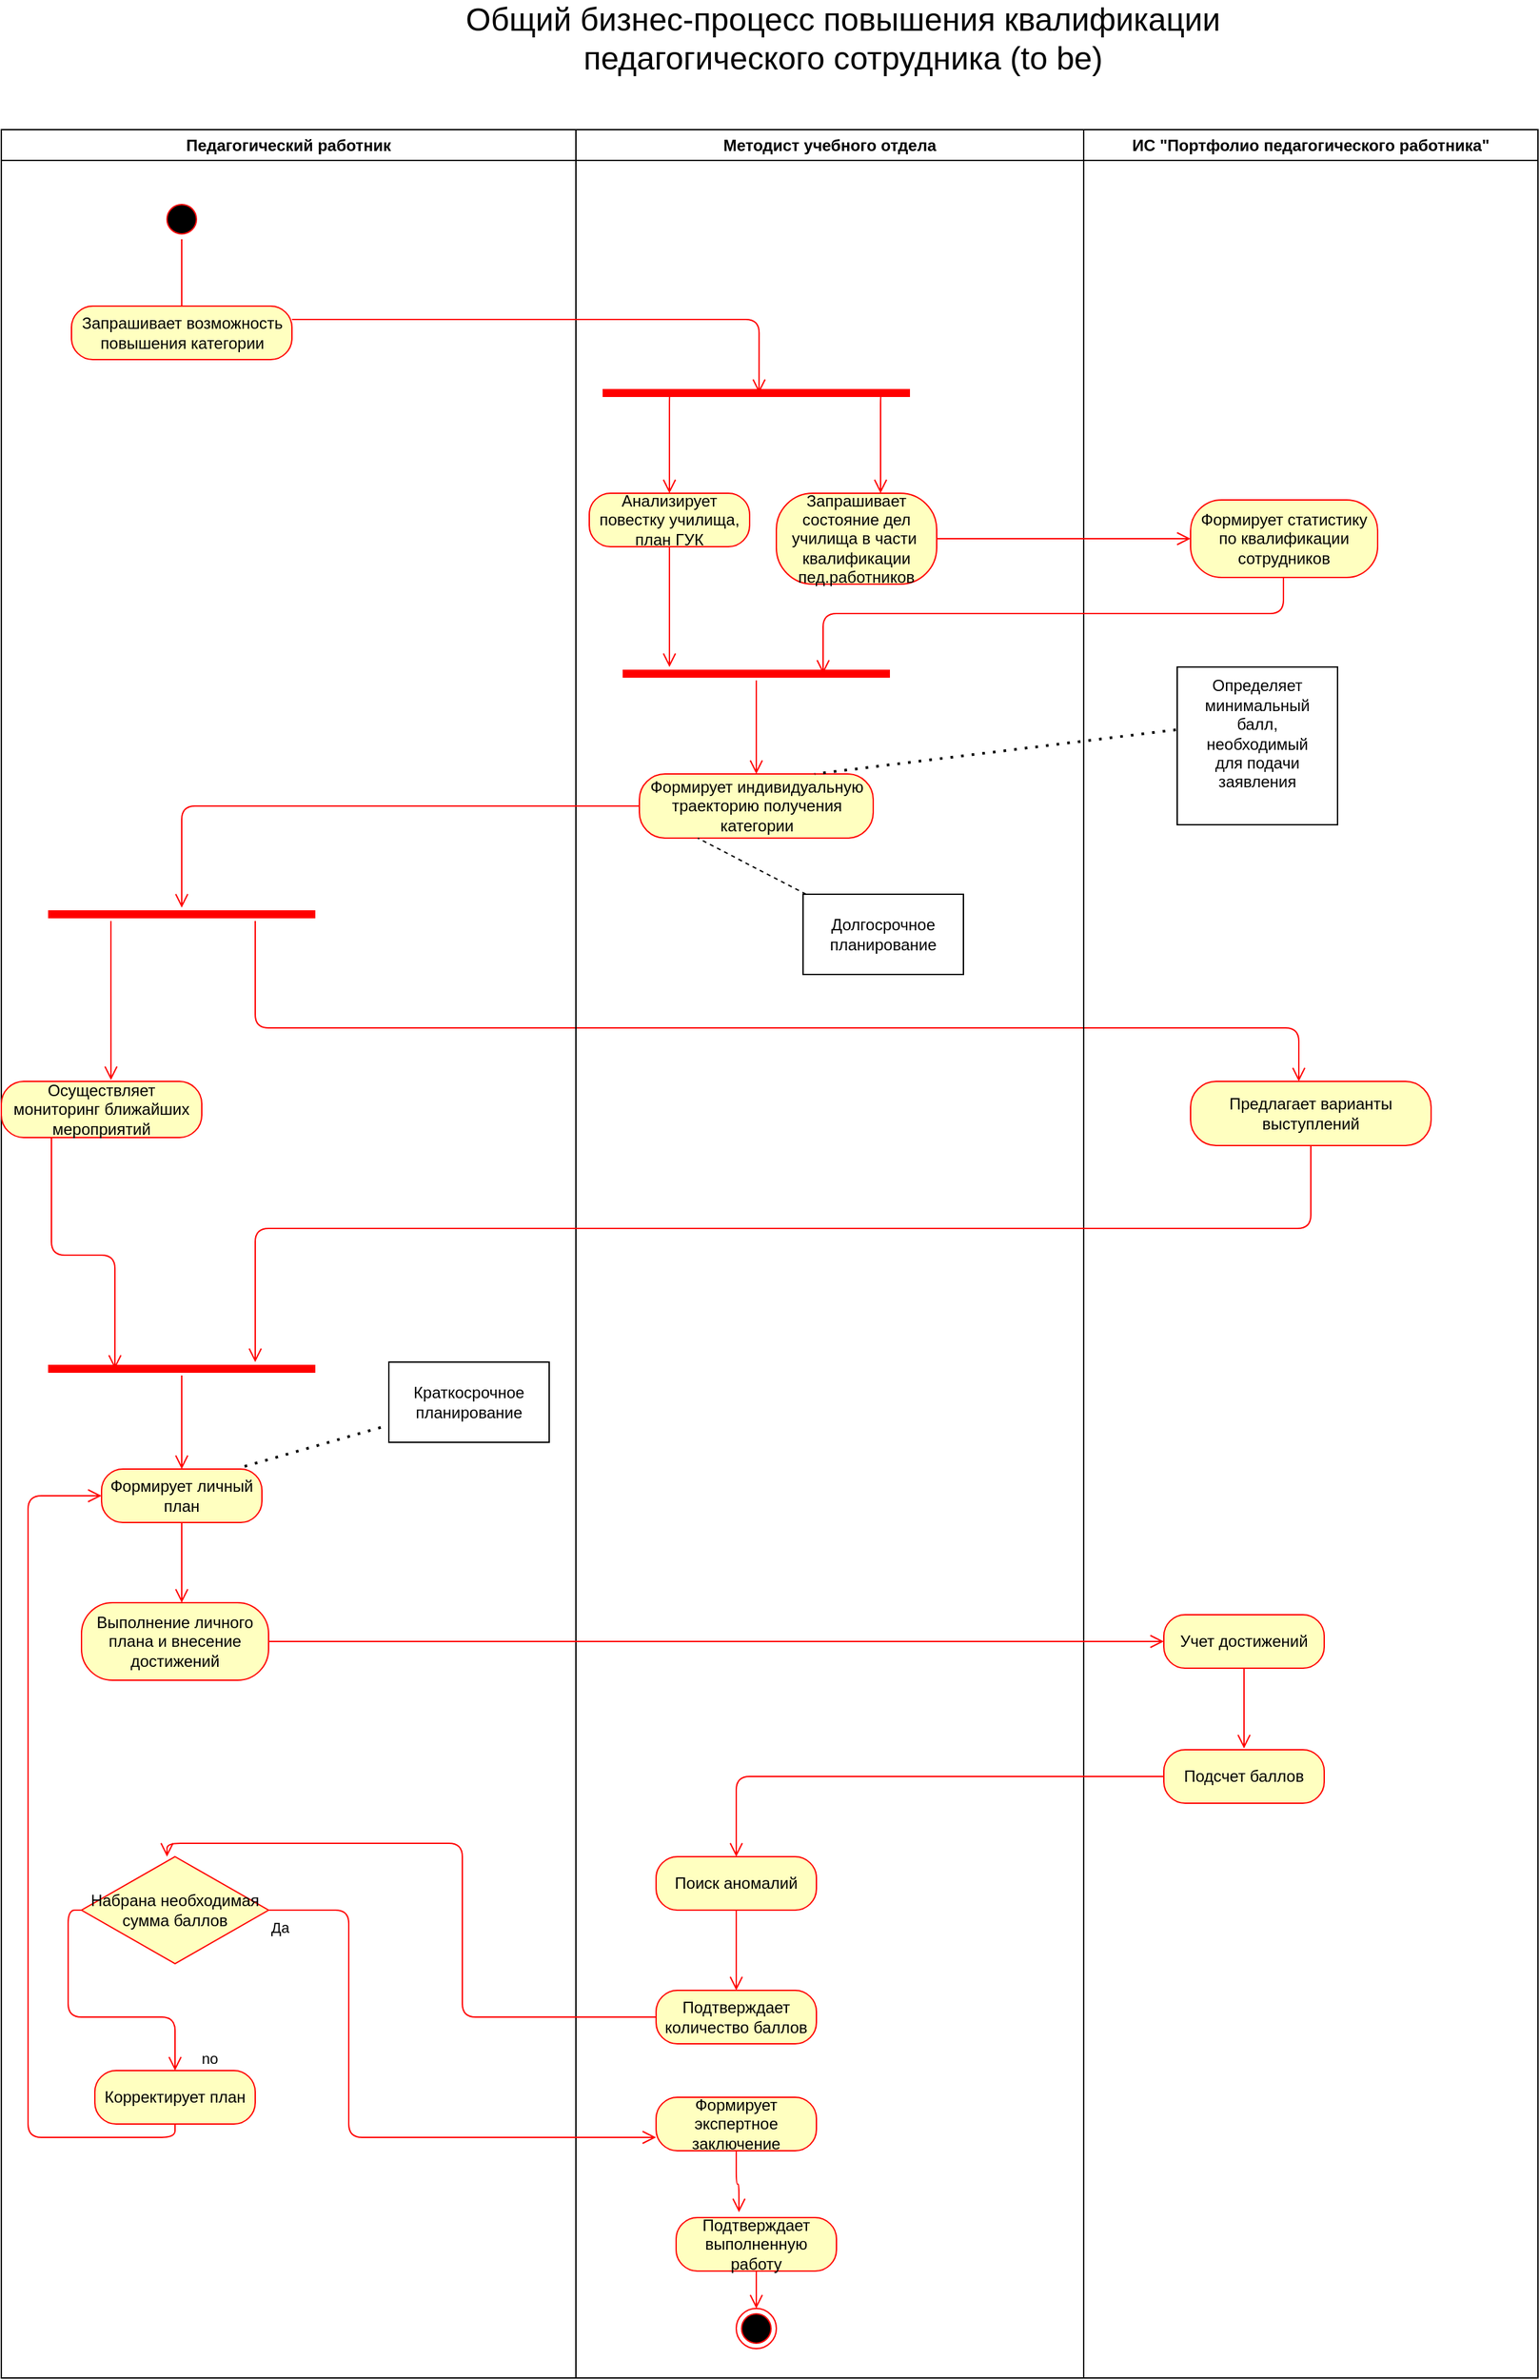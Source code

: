 <mxfile version="14.6.6" type="github">
  <diagram name="Page-1" id="e7e014a7-5840-1c2e-5031-d8a46d1fe8dd">
    <mxGraphModel dx="1422" dy="762" grid="1" gridSize="10" guides="1" tooltips="1" connect="1" arrows="1" fold="1" page="1" pageScale="1" pageWidth="1169" pageHeight="826" background="#ffffff" math="0" shadow="0">
      <root>
        <mxCell id="0" />
        <mxCell id="1" parent="0" />
        <mxCell id="2" value="Педагогический работник" style="swimlane;whiteSpace=wrap" parent="1" vertex="1">
          <mxGeometry x="50" y="128" width="430" height="1682" as="geometry" />
        </mxCell>
        <mxCell id="Ka7XM5IuNzu1x7Nwei8n-47" value="" style="ellipse;html=1;shape=startState;fillColor=#000000;strokeColor=#ff0000;" parent="2" vertex="1">
          <mxGeometry x="120" y="52" width="30" height="30" as="geometry" />
        </mxCell>
        <mxCell id="Ka7XM5IuNzu1x7Nwei8n-48" value="" style="edgeStyle=orthogonalEdgeStyle;html=1;verticalAlign=bottom;endArrow=open;endSize=8;strokeColor=#ff0000;" parent="2" source="Ka7XM5IuNzu1x7Nwei8n-47" edge="1">
          <mxGeometry relative="1" as="geometry">
            <mxPoint x="135" y="162" as="targetPoint" />
          </mxGeometry>
        </mxCell>
        <mxCell id="Ka7XM5IuNzu1x7Nwei8n-49" value="Запрашивает возможность повышения категории" style="rounded=1;whiteSpace=wrap;html=1;arcSize=40;fontColor=#000000;fillColor=#ffffc0;strokeColor=#ff0000;" parent="2" vertex="1">
          <mxGeometry x="52.5" y="132" width="165" height="40" as="geometry" />
        </mxCell>
        <mxCell id="Ka7XM5IuNzu1x7Nwei8n-71" value="Осуществляет мониторинг ближайших мероприятий" style="rounded=1;whiteSpace=wrap;html=1;arcSize=40;fontColor=#000000;fillColor=#ffffc0;strokeColor=#ff0000;" parent="2" vertex="1">
          <mxGeometry y="712" width="150" height="42" as="geometry" />
        </mxCell>
        <mxCell id="Ka7XM5IuNzu1x7Nwei8n-73" value="" style="shape=line;html=1;strokeWidth=6;strokeColor=#ff0000;" parent="2" vertex="1">
          <mxGeometry x="35" y="582" width="200" height="10" as="geometry" />
        </mxCell>
        <mxCell id="Ka7XM5IuNzu1x7Nwei8n-74" value="" style="edgeStyle=orthogonalEdgeStyle;html=1;verticalAlign=bottom;endArrow=open;endSize=8;strokeColor=#ff0000;entryX=0.547;entryY=-0.024;entryDx=0;entryDy=0;entryPerimeter=0;" parent="2" source="Ka7XM5IuNzu1x7Nwei8n-73" target="Ka7XM5IuNzu1x7Nwei8n-71" edge="1">
          <mxGeometry relative="1" as="geometry">
            <mxPoint x="80" y="662" as="targetPoint" />
            <Array as="points">
              <mxPoint x="82" y="632" />
              <mxPoint x="82" y="632" />
            </Array>
          </mxGeometry>
        </mxCell>
        <mxCell id="Ka7XM5IuNzu1x7Nwei8n-83" value="" style="shape=line;html=1;strokeWidth=6;strokeColor=#ff0000;" parent="2" vertex="1">
          <mxGeometry x="35" y="922" width="200" height="10" as="geometry" />
        </mxCell>
        <mxCell id="Ka7XM5IuNzu1x7Nwei8n-84" value="" style="edgeStyle=orthogonalEdgeStyle;html=1;verticalAlign=bottom;endArrow=open;endSize=8;strokeColor=#ff0000;" parent="2" source="Ka7XM5IuNzu1x7Nwei8n-83" edge="1">
          <mxGeometry relative="1" as="geometry">
            <mxPoint x="135" y="1002" as="targetPoint" />
          </mxGeometry>
        </mxCell>
        <mxCell id="Ka7XM5IuNzu1x7Nwei8n-90" value="" style="edgeStyle=orthogonalEdgeStyle;html=1;verticalAlign=bottom;endArrow=open;endSize=8;strokeColor=#ff0000;entryX=0.45;entryY=0;entryDx=0;entryDy=0;entryPerimeter=0;" parent="2" target="Ka7XM5IuNzu1x7Nwei8n-85" edge="1">
          <mxGeometry relative="1" as="geometry">
            <mxPoint x="1000" y="692" as="targetPoint" />
            <mxPoint x="190" y="592" as="sourcePoint" />
            <Array as="points">
              <mxPoint x="190" y="672" />
              <mxPoint x="971" y="672" />
            </Array>
          </mxGeometry>
        </mxCell>
        <mxCell id="Ka7XM5IuNzu1x7Nwei8n-86" value="" style="edgeStyle=orthogonalEdgeStyle;html=1;verticalAlign=bottom;endArrow=open;endSize=8;strokeColor=#ff0000;exitX=0.25;exitY=1;exitDx=0;exitDy=0;entryX=0.25;entryY=0.5;entryDx=0;entryDy=0;entryPerimeter=0;" parent="2" source="Ka7XM5IuNzu1x7Nwei8n-71" target="Ka7XM5IuNzu1x7Nwei8n-83" edge="1">
          <mxGeometry relative="1" as="geometry">
            <mxPoint x="1030" y="842" as="targetPoint" />
            <Array as="points">
              <mxPoint x="38" y="842" />
              <mxPoint x="85" y="842" />
            </Array>
          </mxGeometry>
        </mxCell>
        <mxCell id="Ka7XM5IuNzu1x7Nwei8n-94" value="Формирует личный план" style="rounded=1;whiteSpace=wrap;html=1;arcSize=40;fontColor=#000000;fillColor=#ffffc0;strokeColor=#ff0000;" parent="2" vertex="1">
          <mxGeometry x="75" y="1002" width="120" height="40" as="geometry" />
        </mxCell>
        <mxCell id="Ka7XM5IuNzu1x7Nwei8n-95" value="" style="edgeStyle=orthogonalEdgeStyle;html=1;verticalAlign=bottom;endArrow=open;endSize=8;strokeColor=#ff0000;" parent="2" source="Ka7XM5IuNzu1x7Nwei8n-94" edge="1">
          <mxGeometry relative="1" as="geometry">
            <mxPoint x="135" y="1102" as="targetPoint" />
          </mxGeometry>
        </mxCell>
        <mxCell id="Ka7XM5IuNzu1x7Nwei8n-99" value="Выполнение личного плана и внесение достижений" style="rounded=1;whiteSpace=wrap;html=1;arcSize=40;fontColor=#000000;fillColor=#ffffc0;strokeColor=#ff0000;" parent="2" vertex="1">
          <mxGeometry x="60" y="1102" width="140" height="58" as="geometry" />
        </mxCell>
        <mxCell id="Ka7XM5IuNzu1x7Nwei8n-108" value="Набрана необходимая сумма баллов" style="rhombus;whiteSpace=wrap;html=1;fillColor=#ffffc0;strokeColor=#ff0000;" parent="2" vertex="1">
          <mxGeometry x="60" y="1292" width="140" height="80" as="geometry" />
        </mxCell>
        <mxCell id="Ka7XM5IuNzu1x7Nwei8n-118" value="Корректирует план" style="rounded=1;whiteSpace=wrap;html=1;arcSize=40;fontColor=#000000;fillColor=#ffffc0;strokeColor=#ff0000;" parent="2" vertex="1">
          <mxGeometry x="70" y="1452" width="120" height="40" as="geometry" />
        </mxCell>
        <mxCell id="Ka7XM5IuNzu1x7Nwei8n-109" value="no" style="edgeStyle=orthogonalEdgeStyle;html=1;align=left;verticalAlign=bottom;endArrow=open;endSize=8;strokeColor=#ff0000;exitX=0;exitY=0.5;exitDx=0;exitDy=0;" parent="2" source="Ka7XM5IuNzu1x7Nwei8n-108" target="Ka7XM5IuNzu1x7Nwei8n-118" edge="1">
          <mxGeometry x="0.6" y="-20" relative="1" as="geometry">
            <mxPoint x="130" y="1462" as="targetPoint" />
            <mxPoint x="20" y="20" as="offset" />
          </mxGeometry>
        </mxCell>
        <mxCell id="Ka7XM5IuNzu1x7Nwei8n-120" value="" style="edgeStyle=orthogonalEdgeStyle;html=1;verticalAlign=bottom;endArrow=open;endSize=8;strokeColor=#ff0000;exitX=0.5;exitY=1;exitDx=0;exitDy=0;entryX=0;entryY=0.5;entryDx=0;entryDy=0;" parent="2" source="Ka7XM5IuNzu1x7Nwei8n-118" target="Ka7XM5IuNzu1x7Nwei8n-94" edge="1">
          <mxGeometry relative="1" as="geometry">
            <mxPoint x="530" y="1372" as="targetPoint" />
            <mxPoint x="530" y="1312" as="sourcePoint" />
            <Array as="points">
              <mxPoint x="130" y="1502" />
              <mxPoint x="20" y="1502" />
              <mxPoint x="20" y="1022" />
            </Array>
          </mxGeometry>
        </mxCell>
        <mxCell id="Ka7XM5IuNzu1x7Nwei8n-97" value="" style="rounded=0;whiteSpace=wrap;html=1;" parent="2" vertex="1">
          <mxGeometry x="290" y="922" width="120" height="60" as="geometry" />
        </mxCell>
        <mxCell id="Ka7XM5IuNzu1x7Nwei8n-96" value="" style="endArrow=none;dashed=1;html=1;dashPattern=1 3;strokeWidth=2;exitX=0.892;exitY=-0.05;exitDx=0;exitDy=0;exitPerimeter=0;" parent="2" source="Ka7XM5IuNzu1x7Nwei8n-94" target="Ka7XM5IuNzu1x7Nwei8n-97" edge="1">
          <mxGeometry width="50" height="50" relative="1" as="geometry">
            <mxPoint x="510" y="862" as="sourcePoint" />
            <mxPoint x="280" y="962" as="targetPoint" />
          </mxGeometry>
        </mxCell>
        <mxCell id="Ka7XM5IuNzu1x7Nwei8n-98" value="Краткосрочное планирование" style="text;html=1;strokeColor=none;fillColor=none;align=center;verticalAlign=middle;whiteSpace=wrap;rounded=0;" parent="2" vertex="1">
          <mxGeometry x="330" y="942" width="40" height="20" as="geometry" />
        </mxCell>
        <mxCell id="4" value="Методист учебного отдела" style="swimlane;whiteSpace=wrap" parent="1" vertex="1">
          <mxGeometry x="480" y="128" width="380" height="1682" as="geometry" />
        </mxCell>
        <mxCell id="Ka7XM5IuNzu1x7Nwei8n-51" value="&lt;div&gt;Запрашивает&lt;/div&gt;&lt;div&gt;состояние дел училища в части&amp;nbsp; квалификации пед.работников&lt;br&gt;&lt;/div&gt;" style="rounded=1;whiteSpace=wrap;html=1;arcSize=40;fontColor=#000000;fillColor=#ffffc0;strokeColor=#ff0000;" parent="4" vertex="1">
          <mxGeometry x="150" y="272" width="120" height="68" as="geometry" />
        </mxCell>
        <mxCell id="Ka7XM5IuNzu1x7Nwei8n-55" value="" style="shape=line;html=1;strokeWidth=6;strokeColor=#ff0000;" parent="4" vertex="1">
          <mxGeometry x="20" y="192" width="230" height="10" as="geometry" />
        </mxCell>
        <mxCell id="Ka7XM5IuNzu1x7Nwei8n-56" value="" style="edgeStyle=orthogonalEdgeStyle;html=1;verticalAlign=bottom;endArrow=open;endSize=8;strokeColor=#ff0000;exitX=0.222;exitY=0.3;exitDx=0;exitDy=0;exitPerimeter=0;entryX=0.5;entryY=0;entryDx=0;entryDy=0;" parent="4" source="Ka7XM5IuNzu1x7Nwei8n-55" edge="1" target="Ka7XM5IuNzu1x7Nwei8n-59">
          <mxGeometry relative="1" as="geometry">
            <mxPoint x="197" y="272" as="targetPoint" />
            <Array as="points">
              <mxPoint x="71" y="197" />
              <mxPoint x="70" y="197" />
            </Array>
          </mxGeometry>
        </mxCell>
        <mxCell id="Ka7XM5IuNzu1x7Nwei8n-59" value="Анализирует повестку училища, план ГУК" style="rounded=1;whiteSpace=wrap;html=1;arcSize=40;fontColor=#000000;fillColor=#ffffc0;strokeColor=#ff0000;" parent="4" vertex="1">
          <mxGeometry x="10" y="272" width="120" height="40" as="geometry" />
        </mxCell>
        <mxCell id="Ka7XM5IuNzu1x7Nwei8n-60" value="" style="edgeStyle=orthogonalEdgeStyle;html=1;verticalAlign=bottom;endArrow=open;endSize=8;strokeColor=#ff0000;" parent="4" source="Ka7XM5IuNzu1x7Nwei8n-59" edge="1">
          <mxGeometry relative="1" as="geometry">
            <mxPoint x="70" y="402" as="targetPoint" />
            <Array as="points">
              <mxPoint x="70" y="372" />
            </Array>
          </mxGeometry>
        </mxCell>
        <mxCell id="Ka7XM5IuNzu1x7Nwei8n-65" value="" style="shape=line;html=1;strokeWidth=6;strokeColor=#ff0000;" parent="4" vertex="1">
          <mxGeometry x="35" y="402" width="200" height="10" as="geometry" />
        </mxCell>
        <mxCell id="Ka7XM5IuNzu1x7Nwei8n-66" value="" style="edgeStyle=orthogonalEdgeStyle;html=1;verticalAlign=bottom;endArrow=open;endSize=8;strokeColor=#ff0000;" parent="4" source="Ka7XM5IuNzu1x7Nwei8n-65" edge="1">
          <mxGeometry relative="1" as="geometry">
            <mxPoint x="135" y="482" as="targetPoint" />
          </mxGeometry>
        </mxCell>
        <mxCell id="Ka7XM5IuNzu1x7Nwei8n-69" value="Формирует индивидуальную траекторию получения категории" style="rounded=1;whiteSpace=wrap;html=1;arcSize=40;fontColor=#000000;fillColor=#ffffc0;strokeColor=#ff0000;" parent="4" vertex="1">
          <mxGeometry x="47.5" y="482" width="175" height="48" as="geometry" />
        </mxCell>
        <mxCell id="Ka7XM5IuNzu1x7Nwei8n-112" value="Поиск аномалий" style="rounded=1;whiteSpace=wrap;html=1;arcSize=40;fontColor=#000000;fillColor=#ffffc0;strokeColor=#ff0000;" parent="4" vertex="1">
          <mxGeometry x="60" y="1292" width="120" height="40" as="geometry" />
        </mxCell>
        <mxCell id="Ka7XM5IuNzu1x7Nwei8n-116" value="Подтверждает количество баллов" style="rounded=1;whiteSpace=wrap;html=1;arcSize=40;fontColor=#000000;fillColor=#ffffc0;strokeColor=#ff0000;" parent="4" vertex="1">
          <mxGeometry x="60" y="1392" width="120" height="40" as="geometry" />
        </mxCell>
        <mxCell id="Ka7XM5IuNzu1x7Nwei8n-115" value="" style="edgeStyle=orthogonalEdgeStyle;html=1;verticalAlign=bottom;endArrow=open;endSize=8;strokeColor=#ff0000;entryX=0.5;entryY=0;entryDx=0;entryDy=0;exitX=0.5;exitY=1;exitDx=0;exitDy=0;" parent="4" source="Ka7XM5IuNzu1x7Nwei8n-112" target="Ka7XM5IuNzu1x7Nwei8n-116" edge="1">
          <mxGeometry relative="1" as="geometry">
            <mxPoint x="410" y="1392" as="targetPoint" />
            <Array as="points">
              <mxPoint x="120" y="1362" />
              <mxPoint x="120" y="1362" />
            </Array>
          </mxGeometry>
        </mxCell>
        <mxCell id="Ka7XM5IuNzu1x7Nwei8n-111" value="Формирует экспертное заключение" style="rounded=1;whiteSpace=wrap;html=1;arcSize=40;fontColor=#000000;fillColor=#ffffc0;strokeColor=#ff0000;" parent="4" vertex="1">
          <mxGeometry x="60" y="1472" width="120" height="40" as="geometry" />
        </mxCell>
        <mxCell id="Ka7XM5IuNzu1x7Nwei8n-121" value="Подтверждает выполненную работу" style="rounded=1;whiteSpace=wrap;html=1;arcSize=40;fontColor=#000000;fillColor=#ffffc0;strokeColor=#ff0000;" parent="4" vertex="1">
          <mxGeometry x="75" y="1562" width="120" height="40" as="geometry" />
        </mxCell>
        <mxCell id="Ka7XM5IuNzu1x7Nwei8n-124" value="" style="edgeStyle=orthogonalEdgeStyle;html=1;verticalAlign=bottom;endArrow=open;endSize=8;strokeColor=#ff0000;exitX=0.5;exitY=1;exitDx=0;exitDy=0;entryX=0.392;entryY=-0.1;entryDx=0;entryDy=0;entryPerimeter=0;" parent="4" source="Ka7XM5IuNzu1x7Nwei8n-111" target="Ka7XM5IuNzu1x7Nwei8n-121" edge="1">
          <mxGeometry relative="1" as="geometry">
            <mxPoint x="-60" y="1552" as="targetPoint" />
            <mxPoint x="-60" y="1492" as="sourcePoint" />
          </mxGeometry>
        </mxCell>
        <mxCell id="Ka7XM5IuNzu1x7Nwei8n-125" value="" style="ellipse;html=1;shape=endState;fillColor=#000000;strokeColor=#ff0000;" parent="4" vertex="1">
          <mxGeometry x="120" y="1630" width="30" height="30" as="geometry" />
        </mxCell>
        <mxCell id="Ka7XM5IuNzu1x7Nwei8n-126" value="" style="edgeStyle=orthogonalEdgeStyle;html=1;verticalAlign=bottom;endArrow=open;endSize=8;strokeColor=#ff0000;" parent="4" source="Ka7XM5IuNzu1x7Nwei8n-121" target="Ka7XM5IuNzu1x7Nwei8n-125" edge="1">
          <mxGeometry relative="1" as="geometry">
            <mxPoint x="780" y="1740" as="targetPoint" />
            <mxPoint x="780" y="1680" as="sourcePoint" />
          </mxGeometry>
        </mxCell>
        <mxCell id="Ka7XM5IuNzu1x7Nwei8n-81" value="" style="rounded=0;whiteSpace=wrap;html=1;" parent="4" vertex="1">
          <mxGeometry x="170" y="572" width="120" height="60" as="geometry" />
        </mxCell>
        <mxCell id="Ka7XM5IuNzu1x7Nwei8n-82" value="Долгосрочное планирование" style="text;html=1;strokeColor=none;fillColor=none;align=center;verticalAlign=middle;whiteSpace=wrap;rounded=0;" parent="4" vertex="1">
          <mxGeometry x="210" y="592" width="40" height="20" as="geometry" />
        </mxCell>
        <mxCell id="Ka7XM5IuNzu1x7Nwei8n-80" value="" style="endArrow=none;dashed=1;html=1;entryX=0.25;entryY=1;entryDx=0;entryDy=0;" parent="4" target="Ka7XM5IuNzu1x7Nwei8n-69" edge="1" source="Ka7XM5IuNzu1x7Nwei8n-81">
          <mxGeometry width="50" height="50" relative="1" as="geometry">
            <mxPoint x="-40" y="422" as="sourcePoint" />
            <mxPoint x="-30" y="592" as="targetPoint" />
          </mxGeometry>
        </mxCell>
        <mxCell id="Ka7XM5IuNzu1x7Nwei8n-41" value="ИС &quot;Портфолио педагогического работника&quot;" style="swimlane;whiteSpace=wrap" parent="1" vertex="1">
          <mxGeometry x="860" y="128" width="340" height="1682" as="geometry" />
        </mxCell>
        <mxCell id="Ka7XM5IuNzu1x7Nwei8n-53" value="Формирует статистику по квалификации сотрудников" style="rounded=1;whiteSpace=wrap;html=1;arcSize=40;fontColor=#000000;fillColor=#ffffc0;strokeColor=#ff0000;" parent="Ka7XM5IuNzu1x7Nwei8n-41" vertex="1">
          <mxGeometry x="80" y="277" width="140" height="58" as="geometry" />
        </mxCell>
        <mxCell id="Ka7XM5IuNzu1x7Nwei8n-68" value="" style="edgeStyle=orthogonalEdgeStyle;html=1;verticalAlign=bottom;endArrow=open;endSize=8;strokeColor=#ff0000;entryX=0.75;entryY=0.5;entryDx=0;entryDy=0;entryPerimeter=0;" parent="Ka7XM5IuNzu1x7Nwei8n-41" target="Ka7XM5IuNzu1x7Nwei8n-65" edge="1">
          <mxGeometry relative="1" as="geometry">
            <mxPoint x="149.5" y="395" as="targetPoint" />
            <mxPoint x="149.5" y="335" as="sourcePoint" />
            <Array as="points">
              <mxPoint x="150" y="362" />
              <mxPoint x="-195" y="362" />
            </Array>
          </mxGeometry>
        </mxCell>
        <mxCell id="Ka7XM5IuNzu1x7Nwei8n-85" value="Предлагает варианты выступлений" style="rounded=1;whiteSpace=wrap;html=1;arcSize=40;fontColor=#000000;fillColor=#ffffc0;strokeColor=#ff0000;" parent="Ka7XM5IuNzu1x7Nwei8n-41" vertex="1">
          <mxGeometry x="80" y="712" width="180" height="48" as="geometry" />
        </mxCell>
        <mxCell id="Ka7XM5IuNzu1x7Nwei8n-103" value="Определяет минимальный балл, необходимый для подачи заявления" style="text;html=1;strokeColor=none;fillColor=none;align=center;verticalAlign=middle;whiteSpace=wrap;rounded=0;" parent="Ka7XM5IuNzu1x7Nwei8n-41" vertex="1">
          <mxGeometry x="110" y="442" width="40" height="20" as="geometry" />
        </mxCell>
        <mxCell id="Ka7XM5IuNzu1x7Nwei8n-104" value="Учет достижений" style="rounded=1;whiteSpace=wrap;html=1;arcSize=40;fontColor=#000000;fillColor=#ffffc0;strokeColor=#ff0000;" parent="Ka7XM5IuNzu1x7Nwei8n-41" vertex="1">
          <mxGeometry x="60" y="1111" width="120" height="40" as="geometry" />
        </mxCell>
        <mxCell id="Ka7XM5IuNzu1x7Nwei8n-105" value="" style="edgeStyle=orthogonalEdgeStyle;html=1;verticalAlign=bottom;endArrow=open;endSize=8;strokeColor=#ff0000;" parent="Ka7XM5IuNzu1x7Nwei8n-41" source="Ka7XM5IuNzu1x7Nwei8n-104" edge="1">
          <mxGeometry relative="1" as="geometry">
            <mxPoint x="120" y="1211" as="targetPoint" />
          </mxGeometry>
        </mxCell>
        <mxCell id="Ka7XM5IuNzu1x7Nwei8n-106" value="Подсчет баллов" style="rounded=1;whiteSpace=wrap;html=1;arcSize=40;fontColor=#000000;fillColor=#ffffc0;strokeColor=#ff0000;" parent="Ka7XM5IuNzu1x7Nwei8n-41" vertex="1">
          <mxGeometry x="60" y="1212" width="120" height="40" as="geometry" />
        </mxCell>
        <mxCell id="Ka7XM5IuNzu1x7Nwei8n-102" value="" style="rounded=0;whiteSpace=wrap;html=1;fillColor=none;" parent="Ka7XM5IuNzu1x7Nwei8n-41" vertex="1">
          <mxGeometry x="70" y="402" width="120" height="118" as="geometry" />
        </mxCell>
        <mxCell id="Ka7XM5IuNzu1x7Nwei8n-50" value="" style="edgeStyle=orthogonalEdgeStyle;html=1;verticalAlign=bottom;endArrow=open;endSize=8;strokeColor=#ff0000;entryX=0.509;entryY=0.5;entryDx=0;entryDy=0;entryPerimeter=0;" parent="1" source="Ka7XM5IuNzu1x7Nwei8n-49" target="Ka7XM5IuNzu1x7Nwei8n-55" edge="1">
          <mxGeometry relative="1" as="geometry">
            <mxPoint x="680" y="325" as="targetPoint" />
            <Array as="points">
              <mxPoint x="617" y="270" />
            </Array>
          </mxGeometry>
        </mxCell>
        <mxCell id="Ka7XM5IuNzu1x7Nwei8n-52" value="" style="edgeStyle=orthogonalEdgeStyle;html=1;verticalAlign=bottom;endArrow=open;endSize=8;strokeColor=#ff0000;entryX=0;entryY=0.5;entryDx=0;entryDy=0;" parent="1" source="Ka7XM5IuNzu1x7Nwei8n-51" target="Ka7XM5IuNzu1x7Nwei8n-53" edge="1">
          <mxGeometry relative="1" as="geometry">
            <mxPoint x="780" y="390" as="targetPoint" />
          </mxGeometry>
        </mxCell>
        <mxCell id="Ka7XM5IuNzu1x7Nwei8n-58" value="" style="edgeStyle=orthogonalEdgeStyle;html=1;verticalAlign=bottom;endArrow=open;endSize=8;strokeColor=#ff0000;exitX=0.913;exitY=0.7;exitDx=0;exitDy=0;exitPerimeter=0;" parent="1" source="Ka7XM5IuNzu1x7Nwei8n-55" edge="1">
          <mxGeometry relative="1" as="geometry">
            <mxPoint x="708" y="400" as="targetPoint" />
            <Array as="points">
              <mxPoint x="710" y="325" />
              <mxPoint x="708" y="325" />
            </Array>
          </mxGeometry>
        </mxCell>
        <mxCell id="Ka7XM5IuNzu1x7Nwei8n-70" value="" style="edgeStyle=orthogonalEdgeStyle;html=1;verticalAlign=bottom;endArrow=open;endSize=8;strokeColor=#ff0000;" parent="1" source="Ka7XM5IuNzu1x7Nwei8n-69" target="Ka7XM5IuNzu1x7Nwei8n-73" edge="1">
          <mxGeometry relative="1" as="geometry">
            <mxPoint x="490" y="634" as="targetPoint" />
          </mxGeometry>
        </mxCell>
        <mxCell id="Ka7XM5IuNzu1x7Nwei8n-79" value="" style="edgeStyle=orthogonalEdgeStyle;html=1;verticalAlign=bottom;endArrow=open;endSize=8;strokeColor=#ff0000;exitX=0.5;exitY=1;exitDx=0;exitDy=0;" parent="1" source="Ka7XM5IuNzu1x7Nwei8n-85" target="Ka7XM5IuNzu1x7Nwei8n-83" edge="1">
          <mxGeometry relative="1" as="geometry">
            <mxPoint x="490" y="1065" as="targetPoint" />
            <mxPoint x="1070" y="970" as="sourcePoint" />
            <Array as="points">
              <mxPoint x="1030" y="950" />
              <mxPoint x="240" y="950" />
            </Array>
          </mxGeometry>
        </mxCell>
        <mxCell id="Ka7XM5IuNzu1x7Nwei8n-101" value="" style="endArrow=none;dashed=1;html=1;dashPattern=1 3;strokeWidth=2;entryX=0.75;entryY=0;entryDx=0;entryDy=0;exitX=-0.008;exitY=0.398;exitDx=0;exitDy=0;exitPerimeter=0;" parent="1" target="Ka7XM5IuNzu1x7Nwei8n-69" edge="1" source="Ka7XM5IuNzu1x7Nwei8n-102">
          <mxGeometry width="50" height="50" relative="1" as="geometry">
            <mxPoint x="960" y="580" as="sourcePoint" />
            <mxPoint x="610" y="700" as="targetPoint" />
          </mxGeometry>
        </mxCell>
        <mxCell id="Ka7XM5IuNzu1x7Nwei8n-100" value="" style="edgeStyle=orthogonalEdgeStyle;html=1;verticalAlign=bottom;endArrow=open;endSize=8;strokeColor=#ff0000;entryX=0;entryY=0.5;entryDx=0;entryDy=0;" parent="1" source="Ka7XM5IuNzu1x7Nwei8n-99" target="Ka7XM5IuNzu1x7Nwei8n-104" edge="1">
          <mxGeometry relative="1" as="geometry">
            <mxPoint x="180" y="1330" as="targetPoint" />
          </mxGeometry>
        </mxCell>
        <mxCell id="Ka7XM5IuNzu1x7Nwei8n-107" value="" style="edgeStyle=orthogonalEdgeStyle;html=1;verticalAlign=bottom;endArrow=open;endSize=8;strokeColor=#ff0000;entryX=0.5;entryY=0;entryDx=0;entryDy=0;" parent="1" source="Ka7XM5IuNzu1x7Nwei8n-106" target="Ka7XM5IuNzu1x7Nwei8n-112" edge="1">
          <mxGeometry relative="1" as="geometry">
            <mxPoint x="1040" y="1440" as="targetPoint" />
          </mxGeometry>
        </mxCell>
        <mxCell id="Ka7XM5IuNzu1x7Nwei8n-117" value="" style="edgeStyle=orthogonalEdgeStyle;html=1;verticalAlign=bottom;endArrow=open;endSize=8;strokeColor=#ff0000;entryX=0.457;entryY=0;entryDx=0;entryDy=0;entryPerimeter=0;" parent="1" source="Ka7XM5IuNzu1x7Nwei8n-116" target="Ka7XM5IuNzu1x7Nwei8n-108" edge="1">
          <mxGeometry relative="1" as="geometry">
            <mxPoint x="500" y="1620" as="targetPoint" />
          </mxGeometry>
        </mxCell>
        <mxCell id="Ka7XM5IuNzu1x7Nwei8n-110" value="Да" style="edgeStyle=orthogonalEdgeStyle;html=1;align=left;verticalAlign=top;endArrow=open;endSize=8;strokeColor=#ff0000;exitX=1;exitY=0.5;exitDx=0;exitDy=0;" parent="1" source="Ka7XM5IuNzu1x7Nwei8n-108" target="Ka7XM5IuNzu1x7Nwei8n-111" edge="1">
          <mxGeometry x="-1" relative="1" as="geometry">
            <mxPoint x="170" y="1500" as="targetPoint" />
            <Array as="points">
              <mxPoint x="310" y="1460" />
              <mxPoint x="310" y="1630" />
            </Array>
          </mxGeometry>
        </mxCell>
        <mxCell id="beR3VG5LFJaJLYyRmvLv-4" value="&lt;font style=&quot;font-size: 24px&quot;&gt;Общий бизнес-процесс повышения квалификации педагогического сотрудника (to be)&lt;/font&gt;" style="text;html=1;strokeColor=none;fillColor=none;align=center;verticalAlign=middle;whiteSpace=wrap;rounded=0;" vertex="1" parent="1">
          <mxGeometry x="390" y="50" width="580" height="20" as="geometry" />
        </mxCell>
      </root>
    </mxGraphModel>
  </diagram>
</mxfile>
